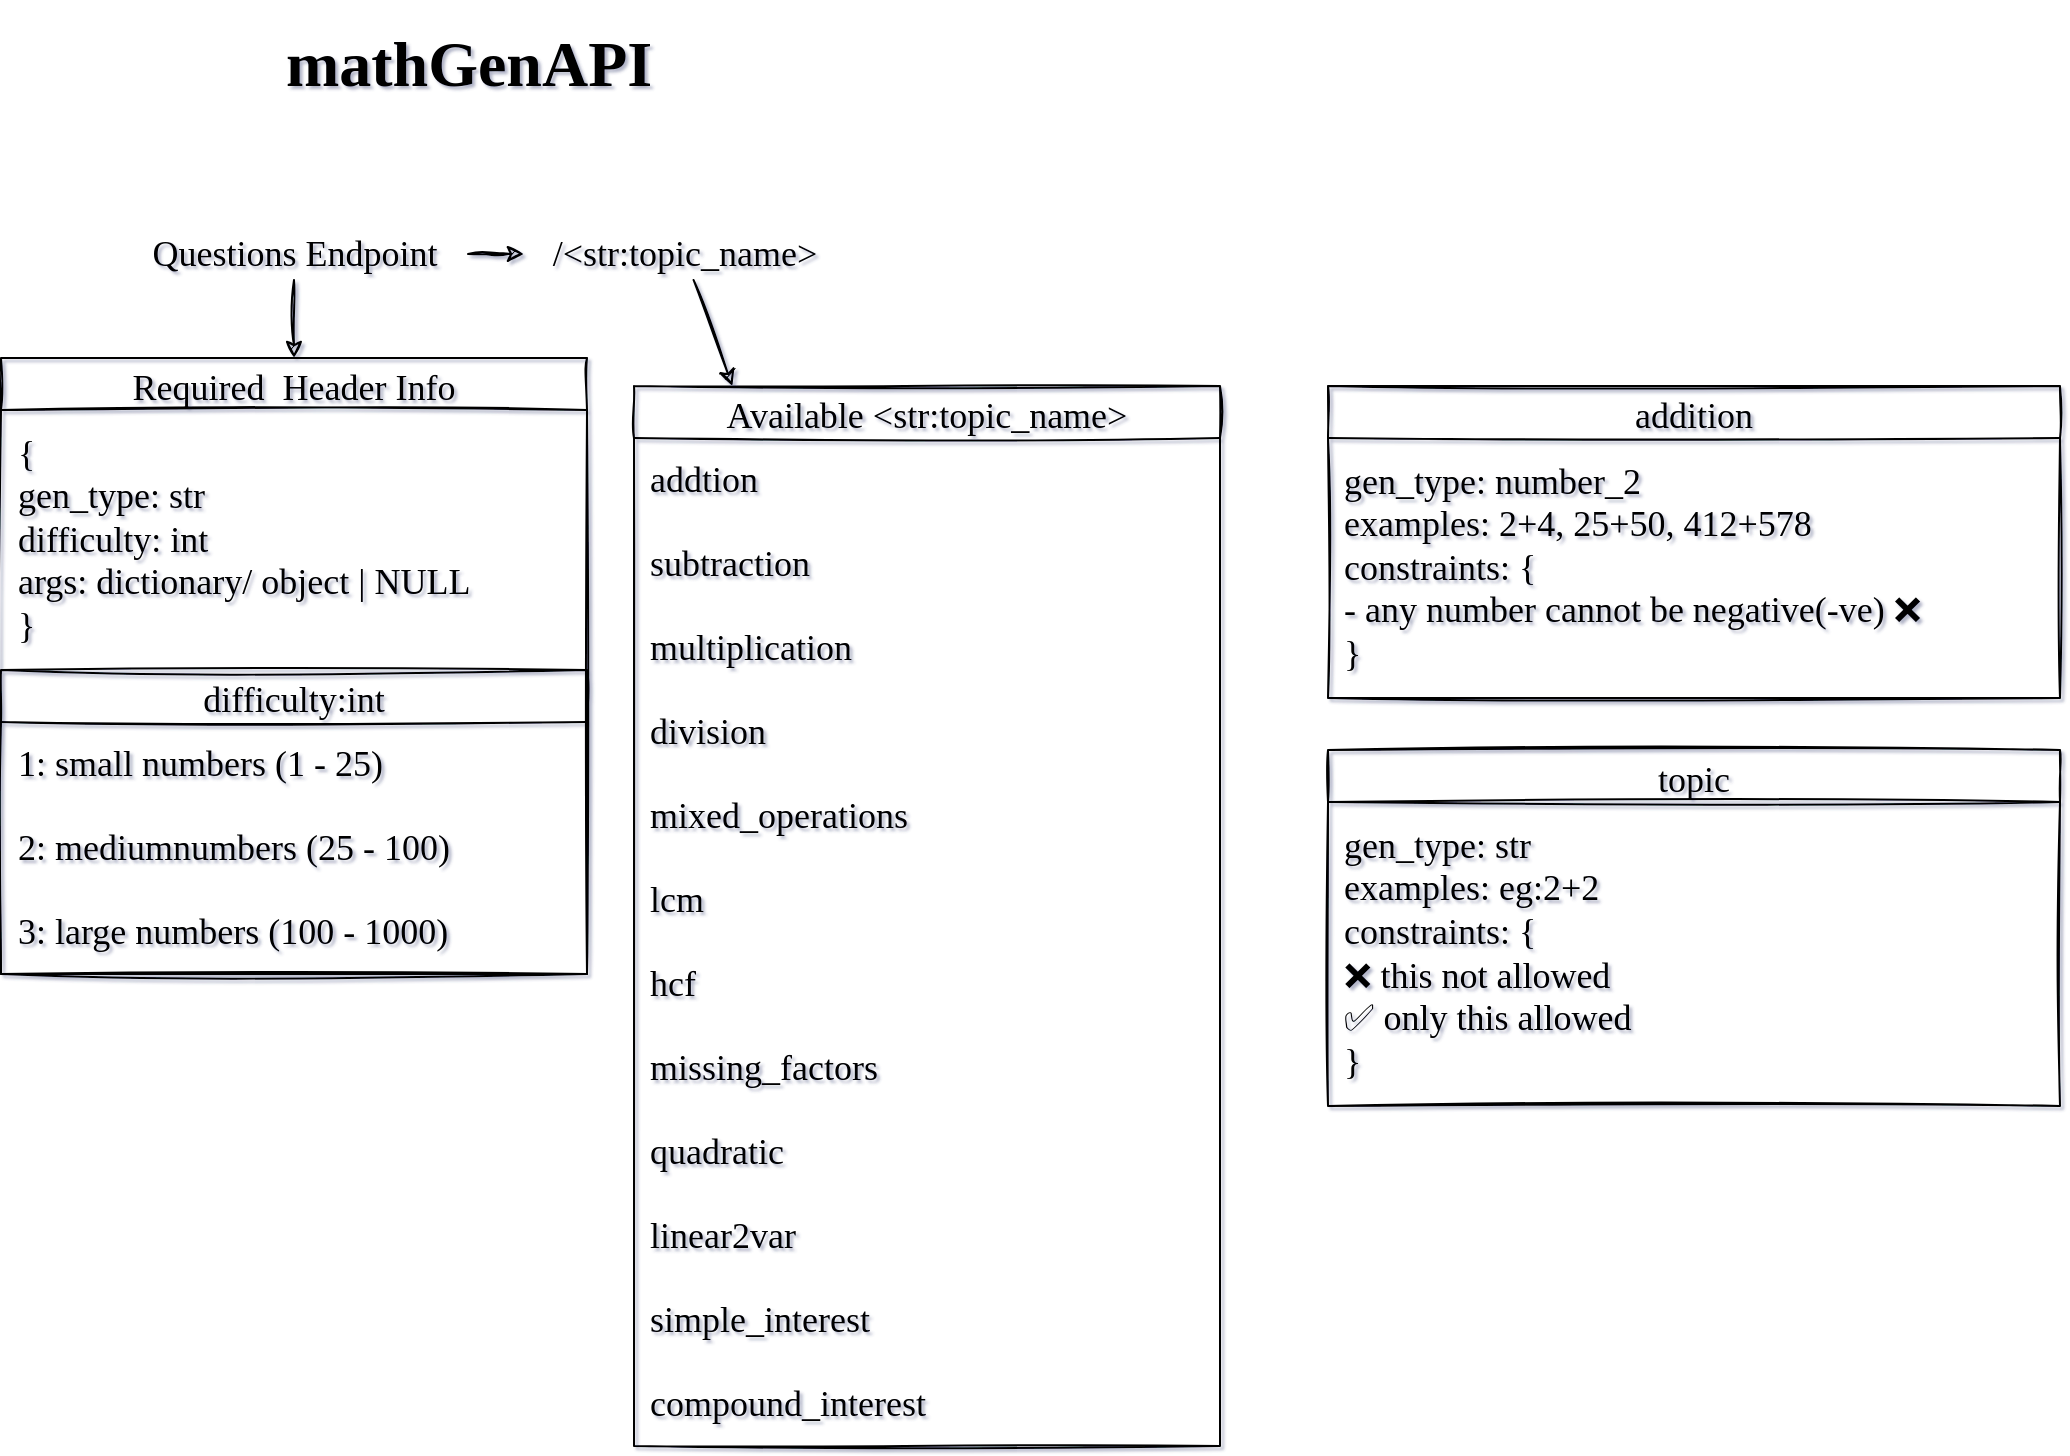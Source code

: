 <mxfile version="16.5.1" type="device" pages="2"><diagram id="R6wSi7AdFI1JqL-V2Yq4" name="General Planning"><mxGraphModel dx="1221" dy="811" grid="0" gridSize="10" guides="1" tooltips="1" connect="0" arrows="1" fold="1" page="1" pageScale="1" pageWidth="827" pageHeight="1169" math="0" shadow="1"><root><mxCell id="0"/><mxCell id="1" parent="0"/><mxCell id="50_RmX6bgodW5BrkN7uO-1" value="&lt;font style=&quot;font-size: 32px;&quot;&gt;mathGenAPI&lt;/font&gt;" style="text;strokeColor=none;fillColor=none;html=1;fontSize=32;fontStyle=1;verticalAlign=middle;align=center;fontFamily=Comic Sans MS;comic=1;sketch=1;" parent="1" vertex="1"><mxGeometry x="210" y="29" width="233" height="64" as="geometry"/></mxCell><mxCell id="50_RmX6bgodW5BrkN7uO-46" value="" style="group;sketch=1;" parent="1" vertex="1" connectable="0"><mxGeometry x="153" y="143" width="362" height="26" as="geometry"/></mxCell><mxCell id="50_RmX6bgodW5BrkN7uO-2" value="Questions Endpoint" style="text;html=1;align=center;verticalAlign=middle;resizable=0;points=[];autosize=1;strokeColor=none;fillColor=none;fontSize=18;fontFamily=Comic Sans MS;comic=1;sketch=1;" parent="50_RmX6bgodW5BrkN7uO-46" vertex="1"><mxGeometry width="174" height="26" as="geometry"/></mxCell><mxCell id="50_RmX6bgodW5BrkN7uO-5" value="/&amp;lt;str:topic_name&amp;gt;" style="text;html=1;align=center;verticalAlign=middle;resizable=0;points=[];autosize=1;strokeColor=none;fillColor=none;fontSize=18;fontFamily=Comic Sans MS;comic=1;sketch=1;" parent="50_RmX6bgodW5BrkN7uO-46" vertex="1"><mxGeometry x="202" width="160" height="26" as="geometry"/></mxCell><mxCell id="50_RmX6bgodW5BrkN7uO-6" value="" style="edgeStyle=orthogonalEdgeStyle;rounded=0;orthogonalLoop=1;jettySize=auto;html=1;fontSize=18;fontFamily=Comic Sans MS;comic=1;sketch=1;" parent="50_RmX6bgodW5BrkN7uO-46" source="50_RmX6bgodW5BrkN7uO-2" target="50_RmX6bgodW5BrkN7uO-5" edge="1"><mxGeometry relative="1" as="geometry"/></mxCell><mxCell id="50_RmX6bgodW5BrkN7uO-19" value="Required  Header Info" style="swimlane;fontStyle=0;childLayout=stackLayout;horizontal=1;startSize=26;fillColor=none;horizontalStack=0;resizeParent=1;resizeParentMax=0;resizeLast=0;collapsible=1;marginBottom=0;fontFamily=Comic Sans MS;fontSize=18;comic=1;sketch=1;" parent="1" vertex="1"><mxGeometry x="93.5" y="208" width="293" height="308" as="geometry"><mxRectangle x="112" y="194" width="217" height="26" as="alternateBounds"/></mxGeometry></mxCell><mxCell id="50_RmX6bgodW5BrkN7uO-24" value="&lt;span style=&quot;&quot;&gt;{&lt;/span&gt;&lt;br style=&quot;&quot;&gt;&lt;span style=&quot;&quot;&gt;gen_type: str&lt;/span&gt;&lt;br style=&quot;&quot;&gt;&lt;span style=&quot;&quot;&gt;difficulty: int&lt;/span&gt;&lt;br style=&quot;&quot;&gt;&lt;span style=&quot;&quot;&gt;args: dictionary/ object | NULL&lt;/span&gt;&lt;br style=&quot;&quot;&gt;&lt;div style=&quot;&quot;&gt;&lt;span&gt;}&lt;/span&gt;&lt;/div&gt;" style="text;html=1;align=left;verticalAlign=middle;resizable=0;points=[];autosize=1;strokeColor=none;fillColor=none;fontSize=18;fontFamily=Comic Sans MS;spacingLeft=0;spacingRight=0;spacing=8;comic=1;sketch=1;" parent="50_RmX6bgodW5BrkN7uO-19" vertex="1"><mxGeometry y="26" width="293" height="130" as="geometry"/></mxCell><mxCell id="50_RmX6bgodW5BrkN7uO-55" value="difficulty:int" style="swimlane;fontStyle=0;childLayout=stackLayout;horizontal=1;startSize=26;fillColor=none;horizontalStack=0;resizeParent=1;resizeParentMax=0;resizeLast=0;collapsible=1;marginBottom=0;fontFamily=Comic Sans MS;fontSize=18;comic=1;sketch=1;align=center;" parent="50_RmX6bgodW5BrkN7uO-19" vertex="1"><mxGeometry y="156" width="293" height="152" as="geometry"><mxRectangle x="127" y="504" width="217" height="26" as="alternateBounds"/></mxGeometry></mxCell><mxCell id="50_RmX6bgodW5BrkN7uO-56" value="1: small numbers (1 - 25)" style="text;html=1;align=left;verticalAlign=middle;resizable=0;points=[];autosize=1;strokeColor=none;fillColor=none;fontSize=18;fontFamily=Comic Sans MS;spacingLeft=0;spacingRight=0;spacing=8;comic=1;sketch=1;" parent="50_RmX6bgodW5BrkN7uO-55" vertex="1"><mxGeometry y="26" width="293" height="42" as="geometry"/></mxCell><mxCell id="50_RmX6bgodW5BrkN7uO-59" value="2: mediumnumbers (25 - 100)" style="text;html=1;align=left;verticalAlign=middle;resizable=0;points=[];autosize=1;strokeColor=none;fillColor=none;fontSize=18;fontFamily=Comic Sans MS;spacingLeft=0;spacingRight=0;spacing=8;comic=1;sketch=1;" parent="50_RmX6bgodW5BrkN7uO-55" vertex="1"><mxGeometry y="68" width="293" height="42" as="geometry"/></mxCell><mxCell id="50_RmX6bgodW5BrkN7uO-60" value="3: large numbers (100 - 1000)" style="text;html=1;align=left;verticalAlign=middle;resizable=0;points=[];autosize=1;strokeColor=none;fillColor=none;fontSize=18;fontFamily=Comic Sans MS;spacingLeft=0;spacingRight=0;spacing=8;comic=1;sketch=1;" parent="50_RmX6bgodW5BrkN7uO-55" vertex="1"><mxGeometry y="110" width="293" height="42" as="geometry"/></mxCell><mxCell id="50_RmX6bgodW5BrkN7uO-31" value="Available &lt;str:topic_name&gt;" style="swimlane;fontStyle=0;childLayout=stackLayout;horizontal=1;startSize=26;fillColor=none;horizontalStack=0;resizeParent=1;resizeParentMax=0;resizeLast=0;collapsible=1;marginBottom=0;fontFamily=Comic Sans MS;fontSize=18;comic=1;sketch=1;" parent="1" vertex="1"><mxGeometry x="410" y="222" width="293" height="530" as="geometry"><mxRectangle x="339" y="194" width="217" height="26" as="alternateBounds"/></mxGeometry></mxCell><mxCell id="50_RmX6bgodW5BrkN7uO-32" value="addtion" style="text;html=1;align=left;verticalAlign=middle;resizable=0;points=[];autosize=1;strokeColor=none;fillColor=none;fontSize=18;fontFamily=Comic Sans MS;spacingLeft=0;spacingRight=0;spacing=8;comic=1;sketch=1;" parent="50_RmX6bgodW5BrkN7uO-31" vertex="1"><mxGeometry y="26" width="293" height="42" as="geometry"/></mxCell><mxCell id="50_RmX6bgodW5BrkN7uO-33" value="subtraction" style="text;html=1;align=left;verticalAlign=middle;resizable=0;points=[];autosize=1;strokeColor=none;fillColor=none;fontSize=18;fontFamily=Comic Sans MS;spacingLeft=0;spacingRight=0;spacing=8;comic=1;sketch=1;" parent="50_RmX6bgodW5BrkN7uO-31" vertex="1"><mxGeometry y="68" width="293" height="42" as="geometry"/></mxCell><mxCell id="50_RmX6bgodW5BrkN7uO-34" value="multiplication" style="text;html=1;align=left;verticalAlign=middle;resizable=0;points=[];autosize=1;strokeColor=none;fillColor=none;fontSize=18;fontFamily=Comic Sans MS;spacingLeft=0;spacingRight=0;spacing=8;comic=1;sketch=1;" parent="50_RmX6bgodW5BrkN7uO-31" vertex="1"><mxGeometry y="110" width="293" height="42" as="geometry"/></mxCell><mxCell id="50_RmX6bgodW5BrkN7uO-35" value="division" style="text;html=1;align=left;verticalAlign=middle;resizable=0;points=[];autosize=1;strokeColor=none;fillColor=none;fontSize=18;fontFamily=Comic Sans MS;spacingLeft=0;spacingRight=0;spacing=8;comic=1;sketch=1;" parent="50_RmX6bgodW5BrkN7uO-31" vertex="1"><mxGeometry y="152" width="293" height="42" as="geometry"/></mxCell><mxCell id="50_RmX6bgodW5BrkN7uO-36" value="mixed_operations" style="text;html=1;align=left;verticalAlign=middle;resizable=0;points=[];autosize=1;strokeColor=none;fillColor=none;fontSize=18;fontFamily=Comic Sans MS;spacingLeft=0;spacingRight=0;spacing=8;comic=1;sketch=1;" parent="50_RmX6bgodW5BrkN7uO-31" vertex="1"><mxGeometry y="194" width="293" height="42" as="geometry"/></mxCell><mxCell id="50_RmX6bgodW5BrkN7uO-37" value="lcm" style="text;html=1;align=left;verticalAlign=middle;resizable=0;points=[];autosize=1;strokeColor=none;fillColor=none;fontSize=18;fontFamily=Comic Sans MS;spacingLeft=0;spacingRight=0;spacing=8;comic=1;sketch=1;" parent="50_RmX6bgodW5BrkN7uO-31" vertex="1"><mxGeometry y="236" width="293" height="42" as="geometry"/></mxCell><mxCell id="50_RmX6bgodW5BrkN7uO-38" value="hcf" style="text;html=1;align=left;verticalAlign=middle;resizable=0;points=[];autosize=1;strokeColor=none;fillColor=none;fontSize=18;fontFamily=Comic Sans MS;spacingLeft=0;spacingRight=0;spacing=8;comic=1;sketch=1;" parent="50_RmX6bgodW5BrkN7uO-31" vertex="1"><mxGeometry y="278" width="293" height="42" as="geometry"/></mxCell><mxCell id="50_RmX6bgodW5BrkN7uO-39" value="missing_factors" style="text;html=1;align=left;verticalAlign=middle;resizable=0;points=[];autosize=1;strokeColor=none;fillColor=none;fontSize=18;fontFamily=Comic Sans MS;spacingLeft=0;spacingRight=0;spacing=8;comic=1;sketch=1;" parent="50_RmX6bgodW5BrkN7uO-31" vertex="1"><mxGeometry y="320" width="293" height="42" as="geometry"/></mxCell><mxCell id="50_RmX6bgodW5BrkN7uO-40" value="quadratic" style="text;html=1;align=left;verticalAlign=middle;resizable=0;points=[];autosize=1;strokeColor=none;fillColor=none;fontSize=18;fontFamily=Comic Sans MS;spacingLeft=0;spacingRight=0;spacing=8;comic=1;sketch=1;" parent="50_RmX6bgodW5BrkN7uO-31" vertex="1"><mxGeometry y="362" width="293" height="42" as="geometry"/></mxCell><mxCell id="50_RmX6bgodW5BrkN7uO-41" value="linear2var" style="text;html=1;align=left;verticalAlign=middle;resizable=0;points=[];autosize=1;strokeColor=none;fillColor=none;fontSize=18;fontFamily=Comic Sans MS;spacingLeft=0;spacingRight=0;spacing=8;comic=1;sketch=1;" parent="50_RmX6bgodW5BrkN7uO-31" vertex="1"><mxGeometry y="404" width="293" height="42" as="geometry"/></mxCell><mxCell id="50_RmX6bgodW5BrkN7uO-42" value="simple_interest" style="text;html=1;align=left;verticalAlign=middle;resizable=0;points=[];autosize=1;strokeColor=none;fillColor=none;fontSize=18;fontFamily=Comic Sans MS;spacingLeft=0;spacingRight=0;spacing=8;comic=1;sketch=1;" parent="50_RmX6bgodW5BrkN7uO-31" vertex="1"><mxGeometry y="446" width="293" height="42" as="geometry"/></mxCell><mxCell id="50_RmX6bgodW5BrkN7uO-43" value="compound_interest" style="text;html=1;align=left;verticalAlign=middle;resizable=0;points=[];autosize=1;strokeColor=none;fillColor=none;fontSize=18;fontFamily=Comic Sans MS;spacingLeft=0;spacingRight=0;spacing=8;comic=1;sketch=1;" parent="50_RmX6bgodW5BrkN7uO-31" vertex="1"><mxGeometry y="488" width="293" height="42" as="geometry"/></mxCell><mxCell id="50_RmX6bgodW5BrkN7uO-50" style="rounded=0;comic=1;sketch=1;orthogonalLoop=1;jettySize=auto;html=1;fontFamily=Comic Sans MS;fontSize=18;" parent="1" source="50_RmX6bgodW5BrkN7uO-5" target="50_RmX6bgodW5BrkN7uO-31" edge="1"><mxGeometry relative="1" as="geometry"/></mxCell><mxCell id="50_RmX6bgodW5BrkN7uO-52" style="rounded=0;comic=1;sketch=1;orthogonalLoop=1;jettySize=auto;html=1;fontFamily=Comic Sans MS;fontSize=18;" parent="1" source="50_RmX6bgodW5BrkN7uO-2" target="50_RmX6bgodW5BrkN7uO-19" edge="1"><mxGeometry relative="1" as="geometry"/></mxCell><mxCell id="50_RmX6bgodW5BrkN7uO-61" value="addition" style="swimlane;fontStyle=0;childLayout=stackLayout;horizontal=1;startSize=26;fillColor=none;horizontalStack=0;resizeParent=1;resizeParentMax=0;resizeLast=0;collapsible=1;marginBottom=0;fontFamily=Comic Sans MS;fontSize=18;comic=1;sketch=1;" parent="1" vertex="1"><mxGeometry x="757" y="222" width="366" height="156" as="geometry"><mxRectangle x="127" y="504" width="217" height="26" as="alternateBounds"/></mxGeometry></mxCell><mxCell id="50_RmX6bgodW5BrkN7uO-62" value="gen_type: number_2&lt;br&gt;examples: 2+4, 25+50, 412+578&lt;br&gt;constraints: {&lt;br&gt;- any number cannot be negative(-ve) ❌&lt;br&gt;}" style="text;html=1;align=left;verticalAlign=middle;resizable=0;points=[];autosize=1;strokeColor=none;fillColor=none;fontSize=18;fontFamily=Comic Sans MS;spacingLeft=0;spacingRight=0;spacing=8;comic=1;sketch=1;" parent="50_RmX6bgodW5BrkN7uO-61" vertex="1"><mxGeometry y="26" width="366" height="130" as="geometry"/></mxCell><mxCell id="50_RmX6bgodW5BrkN7uO-85" value="topic" style="swimlane;fontStyle=0;childLayout=stackLayout;horizontal=1;startSize=26;fillColor=none;horizontalStack=0;resizeParent=1;resizeParentMax=0;resizeLast=0;collapsible=1;marginBottom=0;fontFamily=Comic Sans MS;fontSize=18;comic=1;sketch=1;" parent="1" vertex="1"><mxGeometry x="757" y="404" width="366" height="178" as="geometry"><mxRectangle x="127" y="504" width="217" height="26" as="alternateBounds"/></mxGeometry></mxCell><mxCell id="50_RmX6bgodW5BrkN7uO-86" value="gen_type: str&lt;br&gt;examples: eg:2+2&lt;br&gt;constraints: {&lt;br&gt;❌ this not allowed&lt;br&gt;✅ only this allowed&lt;br&gt;}" style="text;html=1;align=left;verticalAlign=middle;resizable=0;points=[];autosize=1;strokeColor=none;fillColor=none;fontSize=18;fontFamily=Comic Sans MS;spacingLeft=0;spacingRight=0;spacing=8;comic=1;sketch=1;" parent="50_RmX6bgodW5BrkN7uO-85" vertex="1"><mxGeometry y="26" width="366" height="152" as="geometry"/></mxCell></root></mxGraphModel></diagram><diagram id="ifHqoZb8tNHXgYp_1I3h" name="Page-2"><mxGraphModel dx="1038" dy="688" grid="1" gridSize="10" guides="1" tooltips="1" connect="1" arrows="1" fold="1" page="1" pageScale="1" pageWidth="827" pageHeight="1169" math="0" shadow="0"><root><mxCell id="zbhEMl68jSvtTIgDv81_-0"/><mxCell id="zbhEMl68jSvtTIgDv81_-1" parent="zbhEMl68jSvtTIgDv81_-0"/></root></mxGraphModel></diagram></mxfile>
